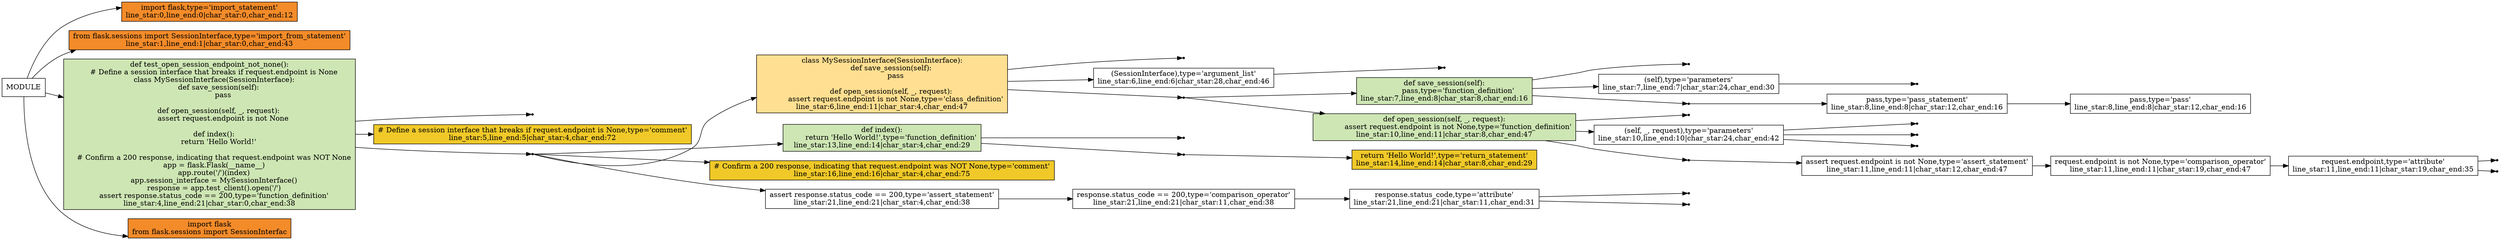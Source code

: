 digraph G{
rankdir="LR";
"MODULE"[shape="box",fillcolor="white",style=filled];
"import flask,type='import_statement'\nline_star:0,line_end:0|char_star:0,char_end:12"[shape="box",fillcolor="#f48b29",style=filled];
"MODULE"->"import flask,type='import_statement'\nline_star:0,line_end:0|char_star:0,char_end:12";
"from flask.sessions import SessionInterface,type='import_from_statement'\nline_star:1,line_end:1|char_star:0,char_end:43"[shape="box",fillcolor="#f48b29",style=filled];
"MODULE"->"from flask.sessions import SessionInterface,type='import_from_statement'\nline_star:1,line_end:1|char_star:0,char_end:43";
"def test_open_session_endpoint_not_none():\n    # Define a session interface that breaks if request.endpoint is None\n    class MySessionInterface(SessionInterface):\n        def save_session(self):\n            pass\n\n        def open_session(self, _, request):\n            assert request.endpoint is not None\n\n    def index():\n        return 'Hello World!'\n\n    # Confirm a 200 response, indicating that request.endpoint was NOT None\n    app = flask.Flask(__name__)\n    app.route('/')(index)\n    app.session_interface = MySessionInterface()\n    response = app.test_client().open('/')\n    assert response.status_code == 200,type='function_definition'\nline_star:4,line_end:21|char_star:0,char_end:38"[shape="box",fillcolor="#cee6b4",style=filled];
"MODULE"->"def test_open_session_endpoint_not_none():\n    # Define a session interface that breaks if request.endpoint is None\n    class MySessionInterface(SessionInterface):\n        def save_session(self):\n            pass\n\n        def open_session(self, _, request):\n            assert request.endpoint is not None\n\n    def index():\n        return 'Hello World!'\n\n    # Confirm a 200 response, indicating that request.endpoint was NOT None\n    app = flask.Flask(__name__)\n    app.route('/')(index)\n    app.session_interface = MySessionInterface()\n    response = app.test_client().open('/')\n    assert response.status_code == 200,type='function_definition'\nline_star:4,line_end:21|char_star:0,char_end:38";
"test_open_session_endpoint_not_none,type='identifier'\nline_star:4,line_end:4|char_star:4,char_end:39"[shape="point",fillcolor="#121013",style=filled];
"def test_open_session_endpoint_not_none():\n    # Define a session interface that breaks if request.endpoint is None\n    class MySessionInterface(SessionInterface):\n        def save_session(self):\n            pass\n\n        def open_session(self, _, request):\n            assert request.endpoint is not None\n\n    def index():\n        return 'Hello World!'\n\n    # Confirm a 200 response, indicating that request.endpoint was NOT None\n    app = flask.Flask(__name__)\n    app.route('/')(index)\n    app.session_interface = MySessionInterface()\n    response = app.test_client().open('/')\n    assert response.status_code == 200,type='function_definition'\nline_star:4,line_end:21|char_star:0,char_end:38"->"test_open_session_endpoint_not_none,type='identifier'\nline_star:4,line_end:4|char_star:4,char_end:39";
"# Define a session interface that breaks if request.endpoint is None,type='comment'\nline_star:5,line_end:5|char_star:4,char_end:72"[shape="box",fillcolor="#f0c929",style=filled];
"def test_open_session_endpoint_not_none():\n    # Define a session interface that breaks if request.endpoint is None\n    class MySessionInterface(SessionInterface):\n        def save_session(self):\n            pass\n\n        def open_session(self, _, request):\n            assert request.endpoint is not None\n\n    def index():\n        return 'Hello World!'\n\n    # Confirm a 200 response, indicating that request.endpoint was NOT None\n    app = flask.Flask(__name__)\n    app.route('/')(index)\n    app.session_interface = MySessionInterface()\n    response = app.test_client().open('/')\n    assert response.status_code == 200,type='function_definition'\nline_star:4,line_end:21|char_star:0,char_end:38"->"# Define a session interface that breaks if request.endpoint is None,type='comment'\nline_star:5,line_end:5|char_star:4,char_end:72";
"type='INFORMATION BLOCK'\nline_star:6,line_end:21|char_star:4,char_end:38"[shape="point",fillcolor="#121013",style=filled];
"def test_open_session_endpoint_not_none():\n    # Define a session interface that breaks if request.endpoint is None\n    class MySessionInterface(SessionInterface):\n        def save_session(self):\n            pass\n\n        def open_session(self, _, request):\n            assert request.endpoint is not None\n\n    def index():\n        return 'Hello World!'\n\n    # Confirm a 200 response, indicating that request.endpoint was NOT None\n    app = flask.Flask(__name__)\n    app.route('/')(index)\n    app.session_interface = MySessionInterface()\n    response = app.test_client().open('/')\n    assert response.status_code == 200,type='function_definition'\nline_star:4,line_end:21|char_star:0,char_end:38"->"type='INFORMATION BLOCK'\nline_star:6,line_end:21|char_star:4,char_end:38";
"class MySessionInterface(SessionInterface):\n        def save_session(self):\n            pass\n\n        def open_session(self, _, request):\n            assert request.endpoint is not None,type='class_definition'\nline_star:6,line_end:11|char_star:4,char_end:47"[shape="box",fillcolor="#ffdf91",style=filled];
"type='INFORMATION BLOCK'\nline_star:6,line_end:21|char_star:4,char_end:38"->"class MySessionInterface(SessionInterface):\n        def save_session(self):\n            pass\n\n        def open_session(self, _, request):\n            assert request.endpoint is not None,type='class_definition'\nline_star:6,line_end:11|char_star:4,char_end:47";
"MySessionInterface,type='identifier'\nline_star:6,line_end:6|char_star:10,char_end:28"[shape="point",fillcolor="#121013",style=filled];
"class MySessionInterface(SessionInterface):\n        def save_session(self):\n            pass\n\n        def open_session(self, _, request):\n            assert request.endpoint is not None,type='class_definition'\nline_star:6,line_end:11|char_star:4,char_end:47"->"MySessionInterface,type='identifier'\nline_star:6,line_end:6|char_star:10,char_end:28";
"(SessionInterface),type='argument_list'\nline_star:6,line_end:6|char_star:28,char_end:46"[shape="box",fillcolor="white",style=filled];
"class MySessionInterface(SessionInterface):\n        def save_session(self):\n            pass\n\n        def open_session(self, _, request):\n            assert request.endpoint is not None,type='class_definition'\nline_star:6,line_end:11|char_star:4,char_end:47"->"(SessionInterface),type='argument_list'\nline_star:6,line_end:6|char_star:28,char_end:46";
"SessionInterface,type='identifier'\nline_star:6,line_end:6|char_star:29,char_end:45"[shape="point",fillcolor="#121013",style=filled];
"(SessionInterface),type='argument_list'\nline_star:6,line_end:6|char_star:28,char_end:46"->"SessionInterface,type='identifier'\nline_star:6,line_end:6|char_star:29,char_end:45";
"type='INFORMATION BLOCK'\nline_star:7,line_end:11|char_star:8,char_end:47"[shape="point",fillcolor="#121013",style=filled];
"class MySessionInterface(SessionInterface):\n        def save_session(self):\n            pass\n\n        def open_session(self, _, request):\n            assert request.endpoint is not None,type='class_definition'\nline_star:6,line_end:11|char_star:4,char_end:47"->"type='INFORMATION BLOCK'\nline_star:7,line_end:11|char_star:8,char_end:47";
"def save_session(self):\n            pass,type='function_definition'\nline_star:7,line_end:8|char_star:8,char_end:16"[shape="box",fillcolor="#cee6b4",style=filled];
"type='INFORMATION BLOCK'\nline_star:7,line_end:11|char_star:8,char_end:47"->"def save_session(self):\n            pass,type='function_definition'\nline_star:7,line_end:8|char_star:8,char_end:16";
"save_session,type='identifier'\nline_star:7,line_end:7|char_star:12,char_end:24"[shape="point",fillcolor="#121013",style=filled];
"def save_session(self):\n            pass,type='function_definition'\nline_star:7,line_end:8|char_star:8,char_end:16"->"save_session,type='identifier'\nline_star:7,line_end:7|char_star:12,char_end:24";
"(self),type='parameters'\nline_star:7,line_end:7|char_star:24,char_end:30"[shape="box",fillcolor="white",style=filled];
"def save_session(self):\n            pass,type='function_definition'\nline_star:7,line_end:8|char_star:8,char_end:16"->"(self),type='parameters'\nline_star:7,line_end:7|char_star:24,char_end:30";
"self,type='identifier'\nline_star:7,line_end:7|char_star:25,char_end:29"[shape="point",fillcolor="#121013",style=filled];
"(self),type='parameters'\nline_star:7,line_end:7|char_star:24,char_end:30"->"self,type='identifier'\nline_star:7,line_end:7|char_star:25,char_end:29";
"type='INFORMATION BLOCK'\nline_star:8,line_end:8|char_star:12,char_end:16"[shape="point",fillcolor="#121013",style=filled];
"def save_session(self):\n            pass,type='function_definition'\nline_star:7,line_end:8|char_star:8,char_end:16"->"type='INFORMATION BLOCK'\nline_star:8,line_end:8|char_star:12,char_end:16";
"pass,type='pass_statement'\nline_star:8,line_end:8|char_star:12,char_end:16"[shape="box",fillcolor="white",style=filled];
"type='INFORMATION BLOCK'\nline_star:8,line_end:8|char_star:12,char_end:16"->"pass,type='pass_statement'\nline_star:8,line_end:8|char_star:12,char_end:16";
"pass,type='pass'\nline_star:8,line_end:8|char_star:12,char_end:16"[shape="box",fillcolor="white",style=filled];
"pass,type='pass_statement'\nline_star:8,line_end:8|char_star:12,char_end:16"->"pass,type='pass'\nline_star:8,line_end:8|char_star:12,char_end:16";
"def open_session(self, _, request):\n            assert request.endpoint is not None,type='function_definition'\nline_star:10,line_end:11|char_star:8,char_end:47"[shape="box",fillcolor="#cee6b4",style=filled];
"type='INFORMATION BLOCK'\nline_star:7,line_end:11|char_star:8,char_end:47"->"def open_session(self, _, request):\n            assert request.endpoint is not None,type='function_definition'\nline_star:10,line_end:11|char_star:8,char_end:47";
"open_session,type='identifier'\nline_star:10,line_end:10|char_star:12,char_end:24"[shape="point",fillcolor="#121013",style=filled];
"def open_session(self, _, request):\n            assert request.endpoint is not None,type='function_definition'\nline_star:10,line_end:11|char_star:8,char_end:47"->"open_session,type='identifier'\nline_star:10,line_end:10|char_star:12,char_end:24";
"(self, _, request),type='parameters'\nline_star:10,line_end:10|char_star:24,char_end:42"[shape="box",fillcolor="white",style=filled];
"def open_session(self, _, request):\n            assert request.endpoint is not None,type='function_definition'\nline_star:10,line_end:11|char_star:8,char_end:47"->"(self, _, request),type='parameters'\nline_star:10,line_end:10|char_star:24,char_end:42";
"self,type='identifier'\nline_star:10,line_end:10|char_star:25,char_end:29"[shape="point",fillcolor="#121013",style=filled];
"(self, _, request),type='parameters'\nline_star:10,line_end:10|char_star:24,char_end:42"->"self,type='identifier'\nline_star:10,line_end:10|char_star:25,char_end:29";
"_,type='identifier'\nline_star:10,line_end:10|char_star:31,char_end:32"[shape="point",fillcolor="#121013",style=filled];
"(self, _, request),type='parameters'\nline_star:10,line_end:10|char_star:24,char_end:42"->"_,type='identifier'\nline_star:10,line_end:10|char_star:31,char_end:32";
"request,type='identifier'\nline_star:10,line_end:10|char_star:34,char_end:41"[shape="point",fillcolor="#121013",style=filled];
"(self, _, request),type='parameters'\nline_star:10,line_end:10|char_star:24,char_end:42"->"request,type='identifier'\nline_star:10,line_end:10|char_star:34,char_end:41";
"type='INFORMATION BLOCK'\nline_star:11,line_end:11|char_star:12,char_end:47"[shape="point",fillcolor="#121013",style=filled];
"def open_session(self, _, request):\n            assert request.endpoint is not None,type='function_definition'\nline_star:10,line_end:11|char_star:8,char_end:47"->"type='INFORMATION BLOCK'\nline_star:11,line_end:11|char_star:12,char_end:47";
"assert request.endpoint is not None,type='assert_statement'\nline_star:11,line_end:11|char_star:12,char_end:47"[shape="box",fillcolor="white",style=filled];
"type='INFORMATION BLOCK'\nline_star:11,line_end:11|char_star:12,char_end:47"->"assert request.endpoint is not None,type='assert_statement'\nline_star:11,line_end:11|char_star:12,char_end:47";
"request.endpoint is not None,type='comparison_operator'\nline_star:11,line_end:11|char_star:19,char_end:47"[shape="box",fillcolor="white",style=filled];
"assert request.endpoint is not None,type='assert_statement'\nline_star:11,line_end:11|char_star:12,char_end:47"->"request.endpoint is not None,type='comparison_operator'\nline_star:11,line_end:11|char_star:19,char_end:47";
"request.endpoint,type='attribute'\nline_star:11,line_end:11|char_star:19,char_end:35"[shape="box",fillcolor="white",style=filled];
"request.endpoint is not None,type='comparison_operator'\nline_star:11,line_end:11|char_star:19,char_end:47"->"request.endpoint,type='attribute'\nline_star:11,line_end:11|char_star:19,char_end:35";
"request,type='identifier'\nline_star:11,line_end:11|char_star:19,char_end:26"[shape="point",fillcolor="#121013",style=filled];
"request.endpoint,type='attribute'\nline_star:11,line_end:11|char_star:19,char_end:35"->"request,type='identifier'\nline_star:11,line_end:11|char_star:19,char_end:26";
"endpoint,type='identifier'\nline_star:11,line_end:11|char_star:27,char_end:35"[shape="point",fillcolor="#121013",style=filled];
"request.endpoint,type='attribute'\nline_star:11,line_end:11|char_star:19,char_end:35"->"endpoint,type='identifier'\nline_star:11,line_end:11|char_star:27,char_end:35";
"def index():\n        return 'Hello World!',type='function_definition'\nline_star:13,line_end:14|char_star:4,char_end:29"[shape="box",fillcolor="#cee6b4",style=filled];
"type='INFORMATION BLOCK'\nline_star:6,line_end:21|char_star:4,char_end:38"->"def index():\n        return 'Hello World!',type='function_definition'\nline_star:13,line_end:14|char_star:4,char_end:29";
"index,type='identifier'\nline_star:13,line_end:13|char_star:8,char_end:13"[shape="point",fillcolor="#121013",style=filled];
"def index():\n        return 'Hello World!',type='function_definition'\nline_star:13,line_end:14|char_star:4,char_end:29"->"index,type='identifier'\nline_star:13,line_end:13|char_star:8,char_end:13";
"type='INFORMATION BLOCK'\nline_star:14,line_end:14|char_star:8,char_end:29"[shape="point",fillcolor="#121013",style=filled];
"def index():\n        return 'Hello World!',type='function_definition'\nline_star:13,line_end:14|char_star:4,char_end:29"->"type='INFORMATION BLOCK'\nline_star:14,line_end:14|char_star:8,char_end:29";
"return 'Hello World!',type='return_statement'\nline_star:14,line_end:14|char_star:8,char_end:29"[shape="box",fillcolor="#f0c929",style=filled];
"type='INFORMATION BLOCK'\nline_star:14,line_end:14|char_star:8,char_end:29"->"return 'Hello World!',type='return_statement'\nline_star:14,line_end:14|char_star:8,char_end:29";
"# Confirm a 200 response, indicating that request.endpoint was NOT None,type='comment'\nline_star:16,line_end:16|char_star:4,char_end:75"[shape="box",fillcolor="#f0c929",style=filled];
"type='INFORMATION BLOCK'\nline_star:6,line_end:21|char_star:4,char_end:38"->"# Confirm a 200 response, indicating that request.endpoint was NOT None,type='comment'\nline_star:16,line_end:16|char_star:4,char_end:75";
"assert response.status_code == 200,type='assert_statement'\nline_star:21,line_end:21|char_star:4,char_end:38"[shape="box",fillcolor="white",style=filled];
"type='INFORMATION BLOCK'\nline_star:6,line_end:21|char_star:4,char_end:38"->"assert response.status_code == 200,type='assert_statement'\nline_star:21,line_end:21|char_star:4,char_end:38";
"response.status_code == 200,type='comparison_operator'\nline_star:21,line_end:21|char_star:11,char_end:38"[shape="box",fillcolor="white",style=filled];
"assert response.status_code == 200,type='assert_statement'\nline_star:21,line_end:21|char_star:4,char_end:38"->"response.status_code == 200,type='comparison_operator'\nline_star:21,line_end:21|char_star:11,char_end:38";
"response.status_code,type='attribute'\nline_star:21,line_end:21|char_star:11,char_end:31"[shape="box",fillcolor="white",style=filled];
"response.status_code == 200,type='comparison_operator'\nline_star:21,line_end:21|char_star:11,char_end:38"->"response.status_code,type='attribute'\nline_star:21,line_end:21|char_star:11,char_end:31";
"response,type='identifier'\nline_star:21,line_end:21|char_star:11,char_end:19"[shape="point",fillcolor="#121013",style=filled];
"response.status_code,type='attribute'\nline_star:21,line_end:21|char_star:11,char_end:31"->"response,type='identifier'\nline_star:21,line_end:21|char_star:11,char_end:19";
"status_code,type='identifier'\nline_star:21,line_end:21|char_star:20,char_end:31"[shape="point",fillcolor="#121013",style=filled];
"response.status_code,type='attribute'\nline_star:21,line_end:21|char_star:11,char_end:31"->"status_code,type='identifier'\nline_star:21,line_end:21|char_star:20,char_end:31";
"import flask\nfrom flask.sessions import SessionInterfac"[shape="box",fillcolor="#f48b29",style=filled];
"MODULE"->"import flask\nfrom flask.sessions import SessionInterfac"
}
